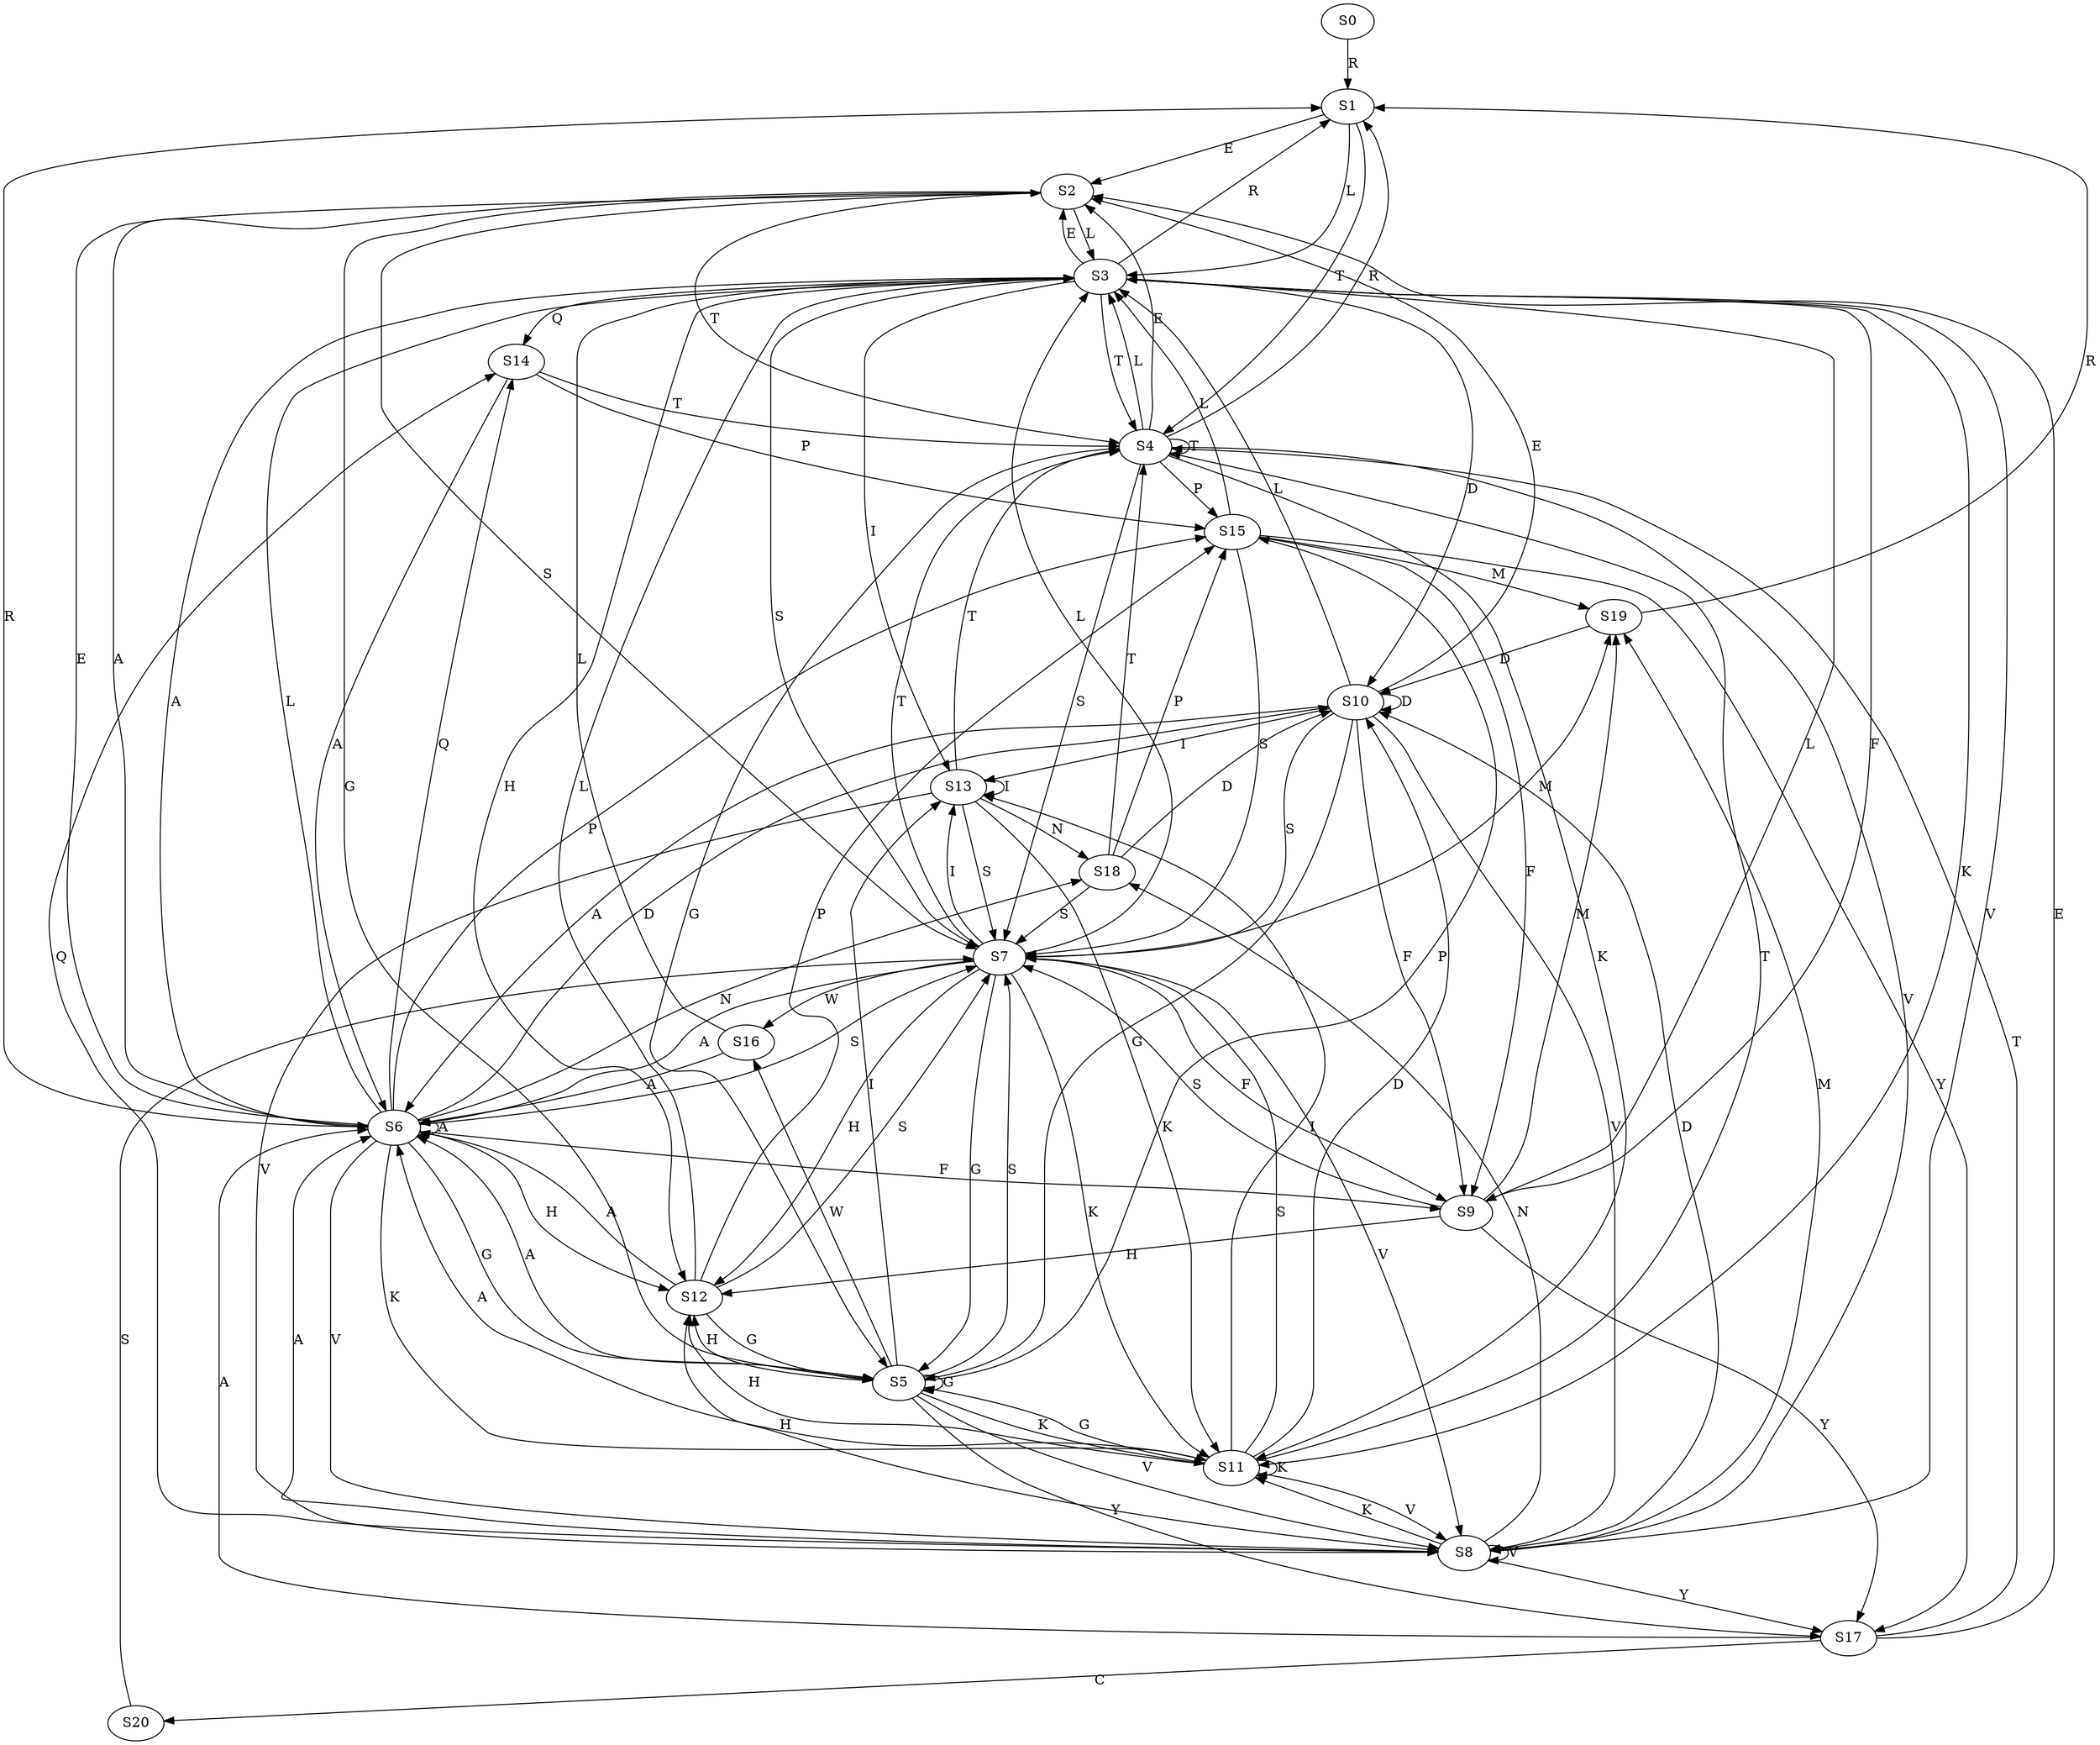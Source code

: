 strict digraph  {
	S0 -> S1 [ label = R ];
	S1 -> S2 [ label = E ];
	S1 -> S3 [ label = L ];
	S1 -> S4 [ label = T ];
	S2 -> S5 [ label = G ];
	S2 -> S6 [ label = A ];
	S2 -> S3 [ label = L ];
	S2 -> S4 [ label = T ];
	S2 -> S7 [ label = S ];
	S3 -> S8 [ label = V ];
	S3 -> S6 [ label = A ];
	S3 -> S9 [ label = F ];
	S3 -> S10 [ label = D ];
	S3 -> S11 [ label = K ];
	S3 -> S12 [ label = H ];
	S3 -> S7 [ label = S ];
	S3 -> S13 [ label = I ];
	S3 -> S4 [ label = T ];
	S3 -> S1 [ label = R ];
	S3 -> S14 [ label = Q ];
	S3 -> S2 [ label = E ];
	S4 -> S11 [ label = K ];
	S4 -> S15 [ label = P ];
	S4 -> S4 [ label = T ];
	S4 -> S3 [ label = L ];
	S4 -> S1 [ label = R ];
	S4 -> S7 [ label = S ];
	S4 -> S5 [ label = G ];
	S4 -> S2 [ label = E ];
	S4 -> S8 [ label = V ];
	S5 -> S16 [ label = W ];
	S5 -> S8 [ label = V ];
	S5 -> S6 [ label = A ];
	S5 -> S17 [ label = Y ];
	S5 -> S12 [ label = H ];
	S5 -> S11 [ label = K ];
	S5 -> S7 [ label = S ];
	S5 -> S13 [ label = I ];
	S5 -> S5 [ label = G ];
	S5 -> S15 [ label = P ];
	S6 -> S15 [ label = P ];
	S6 -> S11 [ label = K ];
	S6 -> S6 [ label = A ];
	S6 -> S5 [ label = G ];
	S6 -> S12 [ label = H ];
	S6 -> S2 [ label = E ];
	S6 -> S7 [ label = S ];
	S6 -> S8 [ label = V ];
	S6 -> S10 [ label = D ];
	S6 -> S18 [ label = N ];
	S6 -> S9 [ label = F ];
	S6 -> S3 [ label = L ];
	S6 -> S14 [ label = Q ];
	S6 -> S1 [ label = R ];
	S7 -> S3 [ label = L ];
	S7 -> S5 [ label = G ];
	S7 -> S11 [ label = K ];
	S7 -> S6 [ label = A ];
	S7 -> S8 [ label = V ];
	S7 -> S19 [ label = M ];
	S7 -> S16 [ label = W ];
	S7 -> S13 [ label = I ];
	S7 -> S9 [ label = F ];
	S7 -> S12 [ label = H ];
	S7 -> S4 [ label = T ];
	S8 -> S19 [ label = M ];
	S8 -> S18 [ label = N ];
	S8 -> S11 [ label = K ];
	S8 -> S14 [ label = Q ];
	S8 -> S6 [ label = A ];
	S8 -> S12 [ label = H ];
	S8 -> S10 [ label = D ];
	S8 -> S8 [ label = V ];
	S8 -> S17 [ label = Y ];
	S9 -> S19 [ label = M ];
	S9 -> S7 [ label = S ];
	S9 -> S17 [ label = Y ];
	S9 -> S12 [ label = H ];
	S9 -> S3 [ label = L ];
	S10 -> S6 [ label = A ];
	S10 -> S9 [ label = F ];
	S10 -> S8 [ label = V ];
	S10 -> S10 [ label = D ];
	S10 -> S7 [ label = S ];
	S10 -> S2 [ label = E ];
	S10 -> S3 [ label = L ];
	S10 -> S5 [ label = G ];
	S10 -> S13 [ label = I ];
	S11 -> S10 [ label = D ];
	S11 -> S8 [ label = V ];
	S11 -> S5 [ label = G ];
	S11 -> S4 [ label = T ];
	S11 -> S11 [ label = K ];
	S11 -> S12 [ label = H ];
	S11 -> S13 [ label = I ];
	S11 -> S7 [ label = S ];
	S11 -> S6 [ label = A ];
	S12 -> S6 [ label = A ];
	S12 -> S15 [ label = P ];
	S12 -> S7 [ label = S ];
	S12 -> S5 [ label = G ];
	S12 -> S3 [ label = L ];
	S13 -> S18 [ label = N ];
	S13 -> S11 [ label = K ];
	S13 -> S4 [ label = T ];
	S13 -> S13 [ label = I ];
	S13 -> S8 [ label = V ];
	S13 -> S7 [ label = S ];
	S14 -> S6 [ label = A ];
	S14 -> S4 [ label = T ];
	S14 -> S15 [ label = P ];
	S15 -> S7 [ label = S ];
	S15 -> S9 [ label = F ];
	S15 -> S19 [ label = M ];
	S15 -> S3 [ label = L ];
	S15 -> S17 [ label = Y ];
	S16 -> S6 [ label = A ];
	S16 -> S3 [ label = L ];
	S17 -> S2 [ label = E ];
	S17 -> S4 [ label = T ];
	S17 -> S20 [ label = C ];
	S17 -> S6 [ label = A ];
	S18 -> S4 [ label = T ];
	S18 -> S15 [ label = P ];
	S18 -> S7 [ label = S ];
	S18 -> S10 [ label = D ];
	S19 -> S1 [ label = R ];
	S19 -> S10 [ label = D ];
	S20 -> S7 [ label = S ];
}
